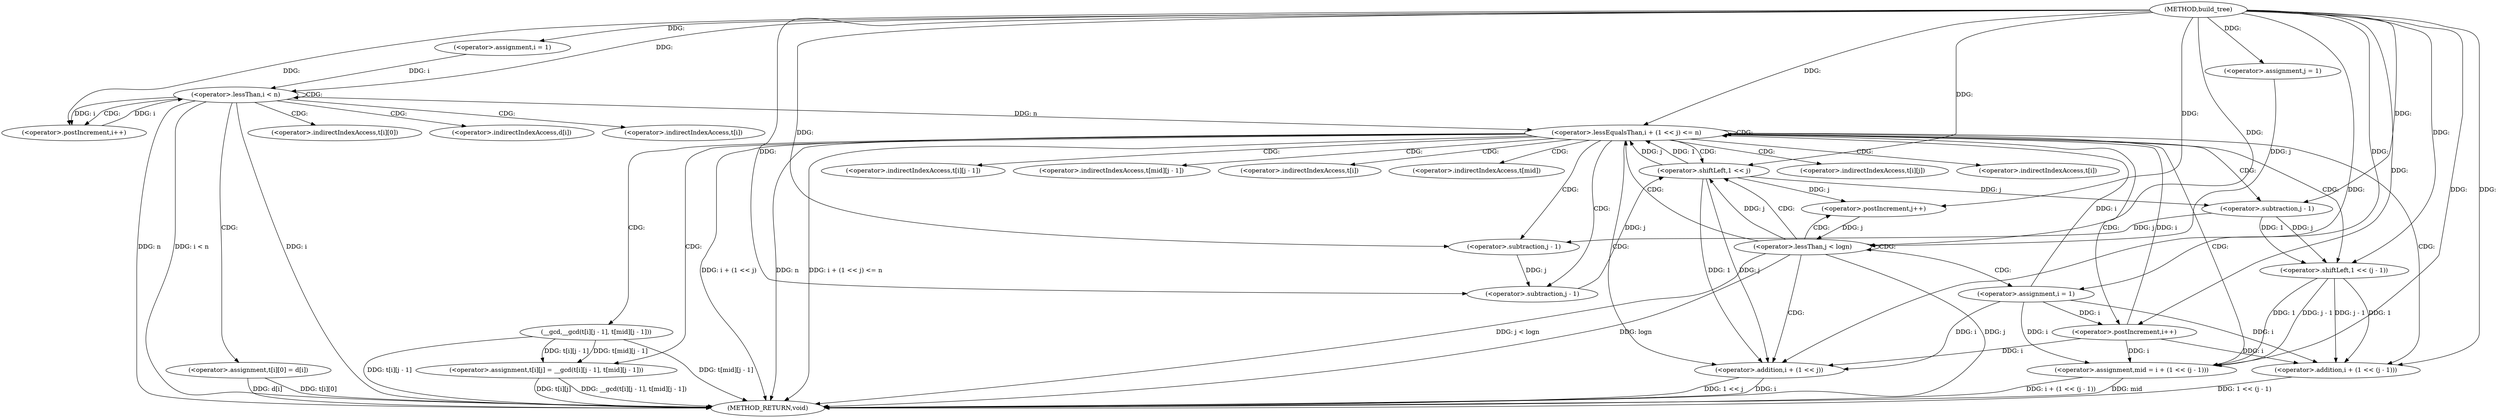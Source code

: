 digraph "build_tree" {  
"1000101" [label = "(METHOD,build_tree)" ]
"1000178" [label = "(METHOD_RETURN,void)" ]
"1000105" [label = "(<operator>.assignment,i = 1)" ]
"1000108" [label = "(<operator>.lessThan,i < n)" ]
"1000111" [label = "(<operator>.postIncrement,i++)" ]
"1000113" [label = "(<operator>.assignment,t[i][0] = d[i])" ]
"1000124" [label = "(<operator>.assignment,j = 1)" ]
"1000127" [label = "(<operator>.lessThan,j < logn)" ]
"1000130" [label = "(<operator>.postIncrement,j++)" ]
"1000134" [label = "(<operator>.assignment,i = 1)" ]
"1000137" [label = "(<operator>.lessEqualsThan,i + (1 << j) <= n)" ]
"1000144" [label = "(<operator>.postIncrement,i++)" ]
"1000148" [label = "(<operator>.assignment,mid = i + (1 << (j - 1)))" ]
"1000157" [label = "(<operator>.assignment,t[i][j] = __gcd(t[i][j - 1], t[mid][j - 1]))" ]
"1000138" [label = "(<operator>.addition,i + (1 << j))" ]
"1000140" [label = "(<operator>.shiftLeft,1 << j)" ]
"1000150" [label = "(<operator>.addition,i + (1 << (j - 1)))" ]
"1000163" [label = "(__gcd,__gcd(t[i][j - 1], t[mid][j - 1]))" ]
"1000152" [label = "(<operator>.shiftLeft,1 << (j - 1))" ]
"1000154" [label = "(<operator>.subtraction,j - 1)" ]
"1000168" [label = "(<operator>.subtraction,j - 1)" ]
"1000175" [label = "(<operator>.subtraction,j - 1)" ]
"1000114" [label = "(<operator>.indirectIndexAccess,t[i][0])" ]
"1000119" [label = "(<operator>.indirectIndexAccess,d[i])" ]
"1000115" [label = "(<operator>.indirectIndexAccess,t[i])" ]
"1000158" [label = "(<operator>.indirectIndexAccess,t[i][j])" ]
"1000159" [label = "(<operator>.indirectIndexAccess,t[i])" ]
"1000164" [label = "(<operator>.indirectIndexAccess,t[i][j - 1])" ]
"1000171" [label = "(<operator>.indirectIndexAccess,t[mid][j - 1])" ]
"1000165" [label = "(<operator>.indirectIndexAccess,t[i])" ]
"1000172" [label = "(<operator>.indirectIndexAccess,t[mid])" ]
  "1000108" -> "1000178"  [ label = "DDG: i"] 
  "1000108" -> "1000178"  [ label = "DDG: n"] 
  "1000108" -> "1000178"  [ label = "DDG: i < n"] 
  "1000127" -> "1000178"  [ label = "DDG: j"] 
  "1000127" -> "1000178"  [ label = "DDG: j < logn"] 
  "1000138" -> "1000178"  [ label = "DDG: i"] 
  "1000138" -> "1000178"  [ label = "DDG: 1 << j"] 
  "1000137" -> "1000178"  [ label = "DDG: i + (1 << j)"] 
  "1000137" -> "1000178"  [ label = "DDG: n"] 
  "1000137" -> "1000178"  [ label = "DDG: i + (1 << j) <= n"] 
  "1000148" -> "1000178"  [ label = "DDG: mid"] 
  "1000150" -> "1000178"  [ label = "DDG: 1 << (j - 1)"] 
  "1000148" -> "1000178"  [ label = "DDG: i + (1 << (j - 1))"] 
  "1000157" -> "1000178"  [ label = "DDG: t[i][j]"] 
  "1000163" -> "1000178"  [ label = "DDG: t[i][j - 1]"] 
  "1000163" -> "1000178"  [ label = "DDG: t[mid][j - 1]"] 
  "1000157" -> "1000178"  [ label = "DDG: __gcd(t[i][j - 1], t[mid][j - 1])"] 
  "1000113" -> "1000178"  [ label = "DDG: t[i][0]"] 
  "1000113" -> "1000178"  [ label = "DDG: d[i]"] 
  "1000127" -> "1000178"  [ label = "DDG: logn"] 
  "1000101" -> "1000105"  [ label = "DDG: "] 
  "1000101" -> "1000124"  [ label = "DDG: "] 
  "1000105" -> "1000108"  [ label = "DDG: i"] 
  "1000111" -> "1000108"  [ label = "DDG: i"] 
  "1000101" -> "1000108"  [ label = "DDG: "] 
  "1000108" -> "1000111"  [ label = "DDG: i"] 
  "1000101" -> "1000111"  [ label = "DDG: "] 
  "1000124" -> "1000127"  [ label = "DDG: j"] 
  "1000130" -> "1000127"  [ label = "DDG: j"] 
  "1000101" -> "1000127"  [ label = "DDG: "] 
  "1000140" -> "1000130"  [ label = "DDG: j"] 
  "1000101" -> "1000130"  [ label = "DDG: "] 
  "1000101" -> "1000134"  [ label = "DDG: "] 
  "1000134" -> "1000137"  [ label = "DDG: i"] 
  "1000144" -> "1000137"  [ label = "DDG: i"] 
  "1000101" -> "1000137"  [ label = "DDG: "] 
  "1000140" -> "1000137"  [ label = "DDG: j"] 
  "1000140" -> "1000137"  [ label = "DDG: 1"] 
  "1000108" -> "1000137"  [ label = "DDG: n"] 
  "1000101" -> "1000144"  [ label = "DDG: "] 
  "1000134" -> "1000144"  [ label = "DDG: i"] 
  "1000101" -> "1000148"  [ label = "DDG: "] 
  "1000134" -> "1000148"  [ label = "DDG: i"] 
  "1000144" -> "1000148"  [ label = "DDG: i"] 
  "1000152" -> "1000148"  [ label = "DDG: j - 1"] 
  "1000152" -> "1000148"  [ label = "DDG: 1"] 
  "1000163" -> "1000157"  [ label = "DDG: t[i][j - 1]"] 
  "1000163" -> "1000157"  [ label = "DDG: t[mid][j - 1]"] 
  "1000134" -> "1000138"  [ label = "DDG: i"] 
  "1000144" -> "1000138"  [ label = "DDG: i"] 
  "1000101" -> "1000138"  [ label = "DDG: "] 
  "1000140" -> "1000138"  [ label = "DDG: j"] 
  "1000140" -> "1000138"  [ label = "DDG: 1"] 
  "1000101" -> "1000140"  [ label = "DDG: "] 
  "1000127" -> "1000140"  [ label = "DDG: j"] 
  "1000175" -> "1000140"  [ label = "DDG: j"] 
  "1000101" -> "1000150"  [ label = "DDG: "] 
  "1000134" -> "1000150"  [ label = "DDG: i"] 
  "1000144" -> "1000150"  [ label = "DDG: i"] 
  "1000152" -> "1000150"  [ label = "DDG: j - 1"] 
  "1000152" -> "1000150"  [ label = "DDG: 1"] 
  "1000101" -> "1000152"  [ label = "DDG: "] 
  "1000154" -> "1000152"  [ label = "DDG: j"] 
  "1000154" -> "1000152"  [ label = "DDG: 1"] 
  "1000140" -> "1000154"  [ label = "DDG: j"] 
  "1000101" -> "1000154"  [ label = "DDG: "] 
  "1000154" -> "1000168"  [ label = "DDG: j"] 
  "1000101" -> "1000168"  [ label = "DDG: "] 
  "1000168" -> "1000175"  [ label = "DDG: j"] 
  "1000101" -> "1000175"  [ label = "DDG: "] 
  "1000108" -> "1000119"  [ label = "CDG: "] 
  "1000108" -> "1000114"  [ label = "CDG: "] 
  "1000108" -> "1000113"  [ label = "CDG: "] 
  "1000108" -> "1000111"  [ label = "CDG: "] 
  "1000108" -> "1000108"  [ label = "CDG: "] 
  "1000108" -> "1000115"  [ label = "CDG: "] 
  "1000127" -> "1000127"  [ label = "CDG: "] 
  "1000127" -> "1000137"  [ label = "CDG: "] 
  "1000127" -> "1000130"  [ label = "CDG: "] 
  "1000127" -> "1000140"  [ label = "CDG: "] 
  "1000127" -> "1000138"  [ label = "CDG: "] 
  "1000127" -> "1000134"  [ label = "CDG: "] 
  "1000137" -> "1000164"  [ label = "CDG: "] 
  "1000137" -> "1000152"  [ label = "CDG: "] 
  "1000137" -> "1000150"  [ label = "CDG: "] 
  "1000137" -> "1000148"  [ label = "CDG: "] 
  "1000137" -> "1000144"  [ label = "CDG: "] 
  "1000137" -> "1000165"  [ label = "CDG: "] 
  "1000137" -> "1000157"  [ label = "CDG: "] 
  "1000137" -> "1000172"  [ label = "CDG: "] 
  "1000137" -> "1000163"  [ label = "CDG: "] 
  "1000137" -> "1000168"  [ label = "CDG: "] 
  "1000137" -> "1000159"  [ label = "CDG: "] 
  "1000137" -> "1000158"  [ label = "CDG: "] 
  "1000137" -> "1000175"  [ label = "CDG: "] 
  "1000137" -> "1000137"  [ label = "CDG: "] 
  "1000137" -> "1000154"  [ label = "CDG: "] 
  "1000137" -> "1000171"  [ label = "CDG: "] 
  "1000137" -> "1000140"  [ label = "CDG: "] 
  "1000137" -> "1000138"  [ label = "CDG: "] 
}
